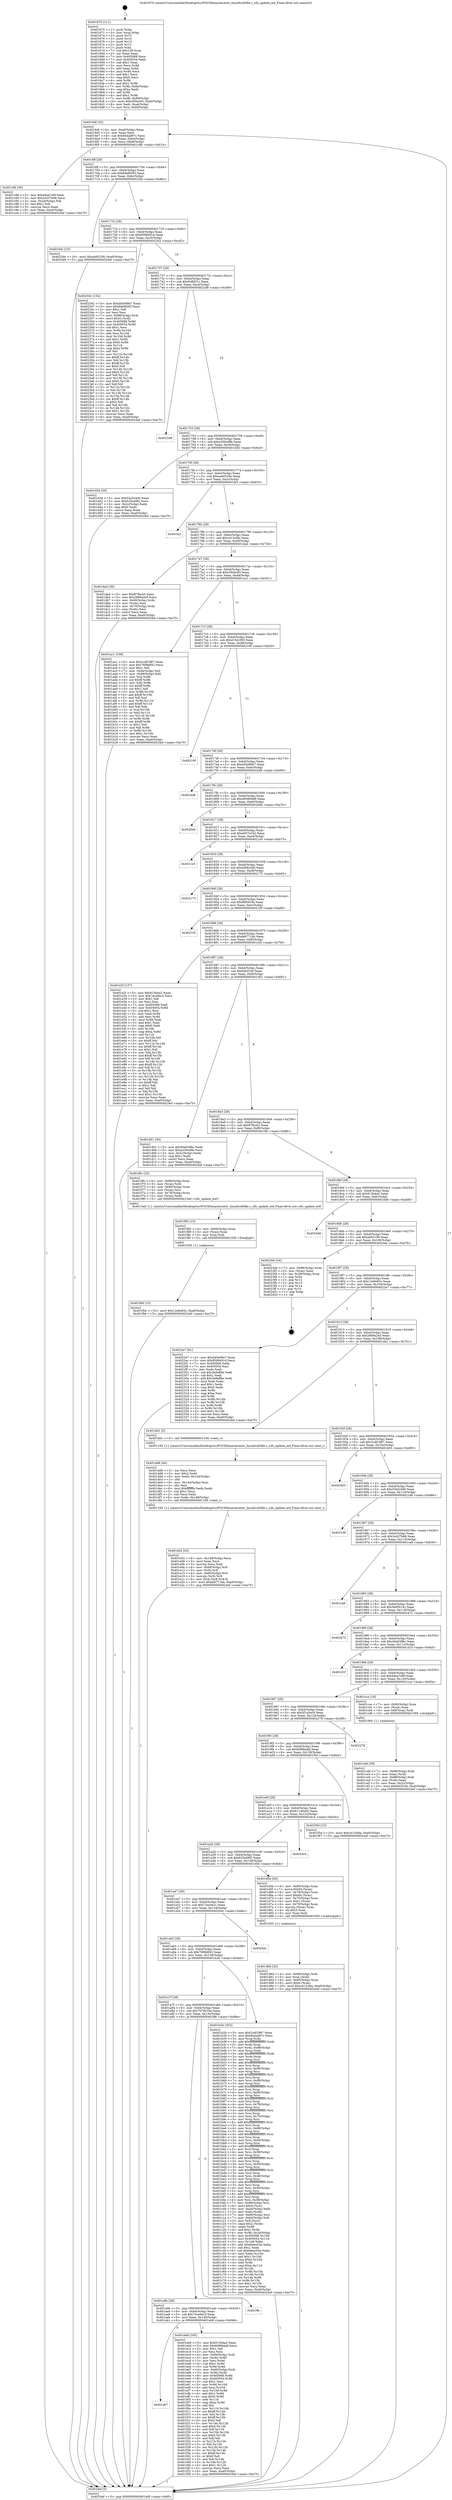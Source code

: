 digraph "0x401670" {
  label = "0x401670 (/mnt/c/Users/mathe/Desktop/tcc/POCII/binaries/extr_linuxfscifsfile.c_cifs_update_eof_Final-ollvm.out::main(0))"
  labelloc = "t"
  node[shape=record]

  Entry [label="",width=0.3,height=0.3,shape=circle,fillcolor=black,style=filled]
  "0x4016df" [label="{
     0x4016df [32]\l
     | [instrs]\l
     &nbsp;&nbsp;0x4016df \<+6\>: mov -0xa0(%rbp),%eax\l
     &nbsp;&nbsp;0x4016e5 \<+2\>: mov %eax,%ecx\l
     &nbsp;&nbsp;0x4016e7 \<+6\>: sub $0x844ad97c,%ecx\l
     &nbsp;&nbsp;0x4016ed \<+6\>: mov %eax,-0xb4(%rbp)\l
     &nbsp;&nbsp;0x4016f3 \<+6\>: mov %ecx,-0xb8(%rbp)\l
     &nbsp;&nbsp;0x4016f9 \<+6\>: je 0000000000401c8b \<main+0x61b\>\l
  }"]
  "0x401c8b" [label="{
     0x401c8b [30]\l
     | [instrs]\l
     &nbsp;&nbsp;0x401c8b \<+5\>: mov $0x44ea7e9f,%eax\l
     &nbsp;&nbsp;0x401c90 \<+5\>: mov $0x3cd37b68,%ecx\l
     &nbsp;&nbsp;0x401c95 \<+3\>: mov -0x2d(%rbp),%dl\l
     &nbsp;&nbsp;0x401c98 \<+3\>: test $0x1,%dl\l
     &nbsp;&nbsp;0x401c9b \<+3\>: cmovne %ecx,%eax\l
     &nbsp;&nbsp;0x401c9e \<+6\>: mov %eax,-0xa0(%rbp)\l
     &nbsp;&nbsp;0x401ca4 \<+5\>: jmp 00000000004024ef \<main+0xe7f\>\l
  }"]
  "0x4016ff" [label="{
     0x4016ff [28]\l
     | [instrs]\l
     &nbsp;&nbsp;0x4016ff \<+5\>: jmp 0000000000401704 \<main+0x94\>\l
     &nbsp;&nbsp;0x401704 \<+6\>: mov -0xb4(%rbp),%eax\l
     &nbsp;&nbsp;0x40170a \<+5\>: sub $0x8da9f283,%eax\l
     &nbsp;&nbsp;0x40170f \<+6\>: mov %eax,-0xbc(%rbp)\l
     &nbsp;&nbsp;0x401715 \<+6\>: je 00000000004023dc \<main+0xd6c\>\l
  }"]
  Exit [label="",width=0.3,height=0.3,shape=circle,fillcolor=black,style=filled,peripheries=2]
  "0x4023dc" [label="{
     0x4023dc [15]\l
     | [instrs]\l
     &nbsp;&nbsp;0x4023dc \<+10\>: movl $0xab65109,-0xa0(%rbp)\l
     &nbsp;&nbsp;0x4023e6 \<+5\>: jmp 00000000004024ef \<main+0xe7f\>\l
  }"]
  "0x40171b" [label="{
     0x40171b [28]\l
     | [instrs]\l
     &nbsp;&nbsp;0x40171b \<+5\>: jmp 0000000000401720 \<main+0xb0\>\l
     &nbsp;&nbsp;0x401720 \<+6\>: mov -0xb4(%rbp),%eax\l
     &nbsp;&nbsp;0x401726 \<+5\>: sub $0x9598491d,%eax\l
     &nbsp;&nbsp;0x40172b \<+6\>: mov %eax,-0xc0(%rbp)\l
     &nbsp;&nbsp;0x401731 \<+6\>: je 0000000000402342 \<main+0xcd2\>\l
  }"]
  "0x401f94" [label="{
     0x401f94 [15]\l
     | [instrs]\l
     &nbsp;&nbsp;0x401f94 \<+10\>: movl $0x12e8e83c,-0xa0(%rbp)\l
     &nbsp;&nbsp;0x401f9e \<+5\>: jmp 00000000004024ef \<main+0xe7f\>\l
  }"]
  "0x402342" [label="{
     0x402342 [154]\l
     | [instrs]\l
     &nbsp;&nbsp;0x402342 \<+5\>: mov $0xd45e99e7,%eax\l
     &nbsp;&nbsp;0x402347 \<+5\>: mov $0x8da9f283,%ecx\l
     &nbsp;&nbsp;0x40234c \<+2\>: mov $0x1,%dl\l
     &nbsp;&nbsp;0x40234e \<+2\>: xor %esi,%esi\l
     &nbsp;&nbsp;0x402350 \<+7\>: mov -0x98(%rbp),%rdi\l
     &nbsp;&nbsp;0x402357 \<+6\>: movl $0x0,(%rdi)\l
     &nbsp;&nbsp;0x40235d \<+8\>: mov 0x405068,%r8d\l
     &nbsp;&nbsp;0x402365 \<+8\>: mov 0x405054,%r9d\l
     &nbsp;&nbsp;0x40236d \<+3\>: sub $0x1,%esi\l
     &nbsp;&nbsp;0x402370 \<+3\>: mov %r8d,%r10d\l
     &nbsp;&nbsp;0x402373 \<+3\>: add %esi,%r10d\l
     &nbsp;&nbsp;0x402376 \<+4\>: imul %r10d,%r8d\l
     &nbsp;&nbsp;0x40237a \<+4\>: and $0x1,%r8d\l
     &nbsp;&nbsp;0x40237e \<+4\>: cmp $0x0,%r8d\l
     &nbsp;&nbsp;0x402382 \<+4\>: sete %r11b\l
     &nbsp;&nbsp;0x402386 \<+4\>: cmp $0xa,%r9d\l
     &nbsp;&nbsp;0x40238a \<+3\>: setl %bl\l
     &nbsp;&nbsp;0x40238d \<+3\>: mov %r11b,%r14b\l
     &nbsp;&nbsp;0x402390 \<+4\>: xor $0xff,%r14b\l
     &nbsp;&nbsp;0x402394 \<+3\>: mov %bl,%r15b\l
     &nbsp;&nbsp;0x402397 \<+4\>: xor $0xff,%r15b\l
     &nbsp;&nbsp;0x40239b \<+3\>: xor $0x0,%dl\l
     &nbsp;&nbsp;0x40239e \<+3\>: mov %r14b,%r12b\l
     &nbsp;&nbsp;0x4023a1 \<+4\>: and $0x0,%r12b\l
     &nbsp;&nbsp;0x4023a5 \<+3\>: and %dl,%r11b\l
     &nbsp;&nbsp;0x4023a8 \<+3\>: mov %r15b,%r13b\l
     &nbsp;&nbsp;0x4023ab \<+4\>: and $0x0,%r13b\l
     &nbsp;&nbsp;0x4023af \<+2\>: and %dl,%bl\l
     &nbsp;&nbsp;0x4023b1 \<+3\>: or %r11b,%r12b\l
     &nbsp;&nbsp;0x4023b4 \<+3\>: or %bl,%r13b\l
     &nbsp;&nbsp;0x4023b7 \<+3\>: xor %r13b,%r12b\l
     &nbsp;&nbsp;0x4023ba \<+3\>: or %r15b,%r14b\l
     &nbsp;&nbsp;0x4023bd \<+4\>: xor $0xff,%r14b\l
     &nbsp;&nbsp;0x4023c1 \<+3\>: or $0x0,%dl\l
     &nbsp;&nbsp;0x4023c4 \<+3\>: and %dl,%r14b\l
     &nbsp;&nbsp;0x4023c7 \<+3\>: or %r14b,%r12b\l
     &nbsp;&nbsp;0x4023ca \<+4\>: test $0x1,%r12b\l
     &nbsp;&nbsp;0x4023ce \<+3\>: cmovne %ecx,%eax\l
     &nbsp;&nbsp;0x4023d1 \<+6\>: mov %eax,-0xa0(%rbp)\l
     &nbsp;&nbsp;0x4023d7 \<+5\>: jmp 00000000004024ef \<main+0xe7f\>\l
  }"]
  "0x401737" [label="{
     0x401737 [28]\l
     | [instrs]\l
     &nbsp;&nbsp;0x401737 \<+5\>: jmp 000000000040173c \<main+0xcc\>\l
     &nbsp;&nbsp;0x40173c \<+6\>: mov -0xb4(%rbp),%eax\l
     &nbsp;&nbsp;0x401742 \<+5\>: sub $0x9cfbf31c,%eax\l
     &nbsp;&nbsp;0x401747 \<+6\>: mov %eax,-0xc4(%rbp)\l
     &nbsp;&nbsp;0x40174d \<+6\>: je 00000000004022d8 \<main+0xc68\>\l
  }"]
  "0x401f85" [label="{
     0x401f85 [15]\l
     | [instrs]\l
     &nbsp;&nbsp;0x401f85 \<+4\>: mov -0x68(%rbp),%rax\l
     &nbsp;&nbsp;0x401f89 \<+3\>: mov (%rax),%rax\l
     &nbsp;&nbsp;0x401f8c \<+3\>: mov %rax,%rdi\l
     &nbsp;&nbsp;0x401f8f \<+5\>: call 0000000000401030 \<free@plt\>\l
     | [calls]\l
     &nbsp;&nbsp;0x401030 \{1\} (unknown)\l
  }"]
  "0x4022d8" [label="{
     0x4022d8\l
  }", style=dashed]
  "0x401753" [label="{
     0x401753 [28]\l
     | [instrs]\l
     &nbsp;&nbsp;0x401753 \<+5\>: jmp 0000000000401758 \<main+0xe8\>\l
     &nbsp;&nbsp;0x401758 \<+6\>: mov -0xb4(%rbp),%eax\l
     &nbsp;&nbsp;0x40175e \<+5\>: sub $0xa339cd9b,%eax\l
     &nbsp;&nbsp;0x401763 \<+6\>: mov %eax,-0xc8(%rbp)\l
     &nbsp;&nbsp;0x401769 \<+6\>: je 0000000000401d3d \<main+0x6cd\>\l
  }"]
  "0x401ab7" [label="{
     0x401ab7\l
  }", style=dashed]
  "0x401d3d" [label="{
     0x401d3d [30]\l
     | [instrs]\l
     &nbsp;&nbsp;0x401d3d \<+5\>: mov $0x33a5c406,%eax\l
     &nbsp;&nbsp;0x401d42 \<+5\>: mov $0x625a49f2,%ecx\l
     &nbsp;&nbsp;0x401d47 \<+3\>: mov -0x2c(%rbp),%edx\l
     &nbsp;&nbsp;0x401d4a \<+3\>: cmp $0x0,%edx\l
     &nbsp;&nbsp;0x401d4d \<+3\>: cmove %ecx,%eax\l
     &nbsp;&nbsp;0x401d50 \<+6\>: mov %eax,-0xa0(%rbp)\l
     &nbsp;&nbsp;0x401d56 \<+5\>: jmp 00000000004024ef \<main+0xe7f\>\l
  }"]
  "0x40176f" [label="{
     0x40176f [28]\l
     | [instrs]\l
     &nbsp;&nbsp;0x40176f \<+5\>: jmp 0000000000401774 \<main+0x104\>\l
     &nbsp;&nbsp;0x401774 \<+6\>: mov -0xb4(%rbp),%eax\l
     &nbsp;&nbsp;0x40177a \<+5\>: sub $0xaae0520e,%eax\l
     &nbsp;&nbsp;0x40177f \<+6\>: mov %eax,-0xcc(%rbp)\l
     &nbsp;&nbsp;0x401785 \<+6\>: je 0000000000401fa3 \<main+0x933\>\l
  }"]
  "0x401eb8" [label="{
     0x401eb8 [165]\l
     | [instrs]\l
     &nbsp;&nbsp;0x401eb8 \<+5\>: mov $0x913b4a2,%eax\l
     &nbsp;&nbsp;0x401ebd \<+5\>: mov $0x60f6badd,%ecx\l
     &nbsp;&nbsp;0x401ec2 \<+2\>: mov $0x1,%dl\l
     &nbsp;&nbsp;0x401ec4 \<+2\>: xor %esi,%esi\l
     &nbsp;&nbsp;0x401ec6 \<+4\>: mov -0x60(%rbp),%rdi\l
     &nbsp;&nbsp;0x401eca \<+3\>: mov (%rdi),%r8d\l
     &nbsp;&nbsp;0x401ecd \<+3\>: mov %esi,%r9d\l
     &nbsp;&nbsp;0x401ed0 \<+4\>: sub $0x1,%r9d\l
     &nbsp;&nbsp;0x401ed4 \<+3\>: sub %r9d,%r8d\l
     &nbsp;&nbsp;0x401ed7 \<+4\>: mov -0x60(%rbp),%rdi\l
     &nbsp;&nbsp;0x401edb \<+3\>: mov %r8d,(%rdi)\l
     &nbsp;&nbsp;0x401ede \<+8\>: mov 0x405068,%r8d\l
     &nbsp;&nbsp;0x401ee6 \<+8\>: mov 0x405054,%r9d\l
     &nbsp;&nbsp;0x401eee \<+3\>: sub $0x1,%esi\l
     &nbsp;&nbsp;0x401ef1 \<+3\>: mov %r8d,%r10d\l
     &nbsp;&nbsp;0x401ef4 \<+3\>: add %esi,%r10d\l
     &nbsp;&nbsp;0x401ef7 \<+4\>: imul %r10d,%r8d\l
     &nbsp;&nbsp;0x401efb \<+4\>: and $0x1,%r8d\l
     &nbsp;&nbsp;0x401eff \<+4\>: cmp $0x0,%r8d\l
     &nbsp;&nbsp;0x401f03 \<+4\>: sete %r11b\l
     &nbsp;&nbsp;0x401f07 \<+4\>: cmp $0xa,%r9d\l
     &nbsp;&nbsp;0x401f0b \<+3\>: setl %bl\l
     &nbsp;&nbsp;0x401f0e \<+3\>: mov %r11b,%r14b\l
     &nbsp;&nbsp;0x401f11 \<+4\>: xor $0xff,%r14b\l
     &nbsp;&nbsp;0x401f15 \<+3\>: mov %bl,%r15b\l
     &nbsp;&nbsp;0x401f18 \<+4\>: xor $0xff,%r15b\l
     &nbsp;&nbsp;0x401f1c \<+3\>: xor $0x0,%dl\l
     &nbsp;&nbsp;0x401f1f \<+3\>: mov %r14b,%r12b\l
     &nbsp;&nbsp;0x401f22 \<+4\>: and $0x0,%r12b\l
     &nbsp;&nbsp;0x401f26 \<+3\>: and %dl,%r11b\l
     &nbsp;&nbsp;0x401f29 \<+3\>: mov %r15b,%r13b\l
     &nbsp;&nbsp;0x401f2c \<+4\>: and $0x0,%r13b\l
     &nbsp;&nbsp;0x401f30 \<+2\>: and %dl,%bl\l
     &nbsp;&nbsp;0x401f32 \<+3\>: or %r11b,%r12b\l
     &nbsp;&nbsp;0x401f35 \<+3\>: or %bl,%r13b\l
     &nbsp;&nbsp;0x401f38 \<+3\>: xor %r13b,%r12b\l
     &nbsp;&nbsp;0x401f3b \<+3\>: or %r15b,%r14b\l
     &nbsp;&nbsp;0x401f3e \<+4\>: xor $0xff,%r14b\l
     &nbsp;&nbsp;0x401f42 \<+3\>: or $0x0,%dl\l
     &nbsp;&nbsp;0x401f45 \<+3\>: and %dl,%r14b\l
     &nbsp;&nbsp;0x401f48 \<+3\>: or %r14b,%r12b\l
     &nbsp;&nbsp;0x401f4b \<+4\>: test $0x1,%r12b\l
     &nbsp;&nbsp;0x401f4f \<+3\>: cmovne %ecx,%eax\l
     &nbsp;&nbsp;0x401f52 \<+6\>: mov %eax,-0xa0(%rbp)\l
     &nbsp;&nbsp;0x401f58 \<+5\>: jmp 00000000004024ef \<main+0xe7f\>\l
  }"]
  "0x401fa3" [label="{
     0x401fa3\l
  }", style=dashed]
  "0x40178b" [label="{
     0x40178b [28]\l
     | [instrs]\l
     &nbsp;&nbsp;0x40178b \<+5\>: jmp 0000000000401790 \<main+0x120\>\l
     &nbsp;&nbsp;0x401790 \<+6\>: mov -0xb4(%rbp),%eax\l
     &nbsp;&nbsp;0x401796 \<+5\>: sub $0xc413cfda,%eax\l
     &nbsp;&nbsp;0x40179b \<+6\>: mov %eax,-0xd0(%rbp)\l
     &nbsp;&nbsp;0x4017a1 \<+6\>: je 0000000000401dad \<main+0x73d\>\l
  }"]
  "0x401a9b" [label="{
     0x401a9b [28]\l
     | [instrs]\l
     &nbsp;&nbsp;0x401a9b \<+5\>: jmp 0000000000401aa0 \<main+0x430\>\l
     &nbsp;&nbsp;0x401aa0 \<+6\>: mov -0xb4(%rbp),%eax\l
     &nbsp;&nbsp;0x401aa6 \<+5\>: sub $0x7eca9ac3,%eax\l
     &nbsp;&nbsp;0x401aab \<+6\>: mov %eax,-0x140(%rbp)\l
     &nbsp;&nbsp;0x401ab1 \<+6\>: je 0000000000401eb8 \<main+0x848\>\l
  }"]
  "0x401dad" [label="{
     0x401dad [36]\l
     | [instrs]\l
     &nbsp;&nbsp;0x401dad \<+5\>: mov $0x87fbcb3,%eax\l
     &nbsp;&nbsp;0x401db2 \<+5\>: mov $0x2889a2e5,%ecx\l
     &nbsp;&nbsp;0x401db7 \<+4\>: mov -0x60(%rbp),%rdx\l
     &nbsp;&nbsp;0x401dbb \<+2\>: mov (%rdx),%esi\l
     &nbsp;&nbsp;0x401dbd \<+4\>: mov -0x70(%rbp),%rdx\l
     &nbsp;&nbsp;0x401dc1 \<+2\>: cmp (%rdx),%esi\l
     &nbsp;&nbsp;0x401dc3 \<+3\>: cmovl %ecx,%eax\l
     &nbsp;&nbsp;0x401dc6 \<+6\>: mov %eax,-0xa0(%rbp)\l
     &nbsp;&nbsp;0x401dcc \<+5\>: jmp 00000000004024ef \<main+0xe7f\>\l
  }"]
  "0x4017a7" [label="{
     0x4017a7 [28]\l
     | [instrs]\l
     &nbsp;&nbsp;0x4017a7 \<+5\>: jmp 00000000004017ac \<main+0x13c\>\l
     &nbsp;&nbsp;0x4017ac \<+6\>: mov -0xb4(%rbp),%eax\l
     &nbsp;&nbsp;0x4017b2 \<+5\>: sub $0xcf30ec93,%eax\l
     &nbsp;&nbsp;0x4017b7 \<+6\>: mov %eax,-0xd4(%rbp)\l
     &nbsp;&nbsp;0x4017bd \<+6\>: je 0000000000401ac1 \<main+0x451\>\l
  }"]
  "0x401ffe" [label="{
     0x401ffe\l
  }", style=dashed]
  "0x401ac1" [label="{
     0x401ac1 [106]\l
     | [instrs]\l
     &nbsp;&nbsp;0x401ac1 \<+5\>: mov $0x2cdf1887,%eax\l
     &nbsp;&nbsp;0x401ac6 \<+5\>: mov $0x7698df43,%ecx\l
     &nbsp;&nbsp;0x401acb \<+2\>: mov $0x1,%dl\l
     &nbsp;&nbsp;0x401acd \<+7\>: mov -0x9a(%rbp),%sil\l
     &nbsp;&nbsp;0x401ad4 \<+7\>: mov -0x99(%rbp),%dil\l
     &nbsp;&nbsp;0x401adb \<+3\>: mov %sil,%r8b\l
     &nbsp;&nbsp;0x401ade \<+4\>: xor $0xff,%r8b\l
     &nbsp;&nbsp;0x401ae2 \<+3\>: mov %dil,%r9b\l
     &nbsp;&nbsp;0x401ae5 \<+4\>: xor $0xff,%r9b\l
     &nbsp;&nbsp;0x401ae9 \<+3\>: xor $0x1,%dl\l
     &nbsp;&nbsp;0x401aec \<+3\>: mov %r8b,%r10b\l
     &nbsp;&nbsp;0x401aef \<+4\>: and $0xff,%r10b\l
     &nbsp;&nbsp;0x401af3 \<+3\>: and %dl,%sil\l
     &nbsp;&nbsp;0x401af6 \<+3\>: mov %r9b,%r11b\l
     &nbsp;&nbsp;0x401af9 \<+4\>: and $0xff,%r11b\l
     &nbsp;&nbsp;0x401afd \<+3\>: and %dl,%dil\l
     &nbsp;&nbsp;0x401b00 \<+3\>: or %sil,%r10b\l
     &nbsp;&nbsp;0x401b03 \<+3\>: or %dil,%r11b\l
     &nbsp;&nbsp;0x401b06 \<+3\>: xor %r11b,%r10b\l
     &nbsp;&nbsp;0x401b09 \<+3\>: or %r9b,%r8b\l
     &nbsp;&nbsp;0x401b0c \<+4\>: xor $0xff,%r8b\l
     &nbsp;&nbsp;0x401b10 \<+3\>: or $0x1,%dl\l
     &nbsp;&nbsp;0x401b13 \<+3\>: and %dl,%r8b\l
     &nbsp;&nbsp;0x401b16 \<+3\>: or %r8b,%r10b\l
     &nbsp;&nbsp;0x401b19 \<+4\>: test $0x1,%r10b\l
     &nbsp;&nbsp;0x401b1d \<+3\>: cmovne %ecx,%eax\l
     &nbsp;&nbsp;0x401b20 \<+6\>: mov %eax,-0xa0(%rbp)\l
     &nbsp;&nbsp;0x401b26 \<+5\>: jmp 00000000004024ef \<main+0xe7f\>\l
  }"]
  "0x4017c3" [label="{
     0x4017c3 [28]\l
     | [instrs]\l
     &nbsp;&nbsp;0x4017c3 \<+5\>: jmp 00000000004017c8 \<main+0x158\>\l
     &nbsp;&nbsp;0x4017c8 \<+6\>: mov -0xb4(%rbp),%eax\l
     &nbsp;&nbsp;0x4017ce \<+5\>: sub $0xd15d1f83,%eax\l
     &nbsp;&nbsp;0x4017d3 \<+6\>: mov %eax,-0xd8(%rbp)\l
     &nbsp;&nbsp;0x4017d9 \<+6\>: je 000000000040219f \<main+0xb2f\>\l
  }"]
  "0x4024ef" [label="{
     0x4024ef [5]\l
     | [instrs]\l
     &nbsp;&nbsp;0x4024ef \<+5\>: jmp 00000000004016df \<main+0x6f\>\l
  }"]
  "0x401670" [label="{
     0x401670 [111]\l
     | [instrs]\l
     &nbsp;&nbsp;0x401670 \<+1\>: push %rbp\l
     &nbsp;&nbsp;0x401671 \<+3\>: mov %rsp,%rbp\l
     &nbsp;&nbsp;0x401674 \<+2\>: push %r15\l
     &nbsp;&nbsp;0x401676 \<+2\>: push %r14\l
     &nbsp;&nbsp;0x401678 \<+2\>: push %r13\l
     &nbsp;&nbsp;0x40167a \<+2\>: push %r12\l
     &nbsp;&nbsp;0x40167c \<+1\>: push %rbx\l
     &nbsp;&nbsp;0x40167d \<+7\>: sub $0x128,%rsp\l
     &nbsp;&nbsp;0x401684 \<+2\>: xor %eax,%eax\l
     &nbsp;&nbsp;0x401686 \<+7\>: mov 0x405068,%ecx\l
     &nbsp;&nbsp;0x40168d \<+7\>: mov 0x405054,%edx\l
     &nbsp;&nbsp;0x401694 \<+3\>: sub $0x1,%eax\l
     &nbsp;&nbsp;0x401697 \<+3\>: mov %ecx,%r8d\l
     &nbsp;&nbsp;0x40169a \<+3\>: add %eax,%r8d\l
     &nbsp;&nbsp;0x40169d \<+4\>: imul %r8d,%ecx\l
     &nbsp;&nbsp;0x4016a1 \<+3\>: and $0x1,%ecx\l
     &nbsp;&nbsp;0x4016a4 \<+3\>: cmp $0x0,%ecx\l
     &nbsp;&nbsp;0x4016a7 \<+4\>: sete %r9b\l
     &nbsp;&nbsp;0x4016ab \<+4\>: and $0x1,%r9b\l
     &nbsp;&nbsp;0x4016af \<+7\>: mov %r9b,-0x9a(%rbp)\l
     &nbsp;&nbsp;0x4016b6 \<+3\>: cmp $0xa,%edx\l
     &nbsp;&nbsp;0x4016b9 \<+4\>: setl %r9b\l
     &nbsp;&nbsp;0x4016bd \<+4\>: and $0x1,%r9b\l
     &nbsp;&nbsp;0x4016c1 \<+7\>: mov %r9b,-0x99(%rbp)\l
     &nbsp;&nbsp;0x4016c8 \<+10\>: movl $0xcf30ec93,-0xa0(%rbp)\l
     &nbsp;&nbsp;0x4016d2 \<+6\>: mov %edi,-0xa4(%rbp)\l
     &nbsp;&nbsp;0x4016d8 \<+7\>: mov %rsi,-0xb0(%rbp)\l
  }"]
  "0x401e02" [label="{
     0x401e02 [45]\l
     | [instrs]\l
     &nbsp;&nbsp;0x401e02 \<+6\>: mov -0x148(%rbp),%ecx\l
     &nbsp;&nbsp;0x401e08 \<+3\>: imul %eax,%ecx\l
     &nbsp;&nbsp;0x401e0b \<+3\>: movslq %ecx,%rdi\l
     &nbsp;&nbsp;0x401e0e \<+4\>: mov -0x68(%rbp),%r8\l
     &nbsp;&nbsp;0x401e12 \<+3\>: mov (%r8),%r8\l
     &nbsp;&nbsp;0x401e15 \<+4\>: mov -0x60(%rbp),%r9\l
     &nbsp;&nbsp;0x401e19 \<+3\>: movslq (%r9),%r9\l
     &nbsp;&nbsp;0x401e1c \<+4\>: mov %rdi,(%r8,%r9,8)\l
     &nbsp;&nbsp;0x401e20 \<+10\>: movl $0xfe9771bb,-0xa0(%rbp)\l
     &nbsp;&nbsp;0x401e2a \<+5\>: jmp 00000000004024ef \<main+0xe7f\>\l
  }"]
  "0x40219f" [label="{
     0x40219f\l
  }", style=dashed]
  "0x4017df" [label="{
     0x4017df [28]\l
     | [instrs]\l
     &nbsp;&nbsp;0x4017df \<+5\>: jmp 00000000004017e4 \<main+0x174\>\l
     &nbsp;&nbsp;0x4017e4 \<+6\>: mov -0xb4(%rbp),%eax\l
     &nbsp;&nbsp;0x4017ea \<+5\>: sub $0xd45e99e7,%eax\l
     &nbsp;&nbsp;0x4017ef \<+6\>: mov %eax,-0xdc(%rbp)\l
     &nbsp;&nbsp;0x4017f5 \<+6\>: je 00000000004024d8 \<main+0xe68\>\l
  }"]
  "0x401dd6" [label="{
     0x401dd6 [44]\l
     | [instrs]\l
     &nbsp;&nbsp;0x401dd6 \<+2\>: xor %ecx,%ecx\l
     &nbsp;&nbsp;0x401dd8 \<+5\>: mov $0x2,%edx\l
     &nbsp;&nbsp;0x401ddd \<+6\>: mov %edx,-0x144(%rbp)\l
     &nbsp;&nbsp;0x401de3 \<+1\>: cltd\l
     &nbsp;&nbsp;0x401de4 \<+6\>: mov -0x144(%rbp),%esi\l
     &nbsp;&nbsp;0x401dea \<+2\>: idiv %esi\l
     &nbsp;&nbsp;0x401dec \<+6\>: imul $0xfffffffe,%edx,%edx\l
     &nbsp;&nbsp;0x401df2 \<+3\>: sub $0x1,%ecx\l
     &nbsp;&nbsp;0x401df5 \<+2\>: sub %ecx,%edx\l
     &nbsp;&nbsp;0x401df7 \<+6\>: mov %edx,-0x148(%rbp)\l
     &nbsp;&nbsp;0x401dfd \<+5\>: call 0000000000401160 \<next_i\>\l
     | [calls]\l
     &nbsp;&nbsp;0x401160 \{1\} (/mnt/c/Users/mathe/Desktop/tcc/POCII/binaries/extr_linuxfscifsfile.c_cifs_update_eof_Final-ollvm.out::next_i)\l
  }"]
  "0x4024d8" [label="{
     0x4024d8\l
  }", style=dashed]
  "0x4017fb" [label="{
     0x4017fb [28]\l
     | [instrs]\l
     &nbsp;&nbsp;0x4017fb \<+5\>: jmp 0000000000401800 \<main+0x190\>\l
     &nbsp;&nbsp;0x401800 \<+6\>: mov -0xb4(%rbp),%eax\l
     &nbsp;&nbsp;0x401806 \<+5\>: sub $0xd93664d6,%eax\l
     &nbsp;&nbsp;0x40180b \<+6\>: mov %eax,-0xe0(%rbp)\l
     &nbsp;&nbsp;0x401811 \<+6\>: je 00000000004020eb \<main+0xa7b\>\l
  }"]
  "0x401d8d" [label="{
     0x401d8d [32]\l
     | [instrs]\l
     &nbsp;&nbsp;0x401d8d \<+4\>: mov -0x68(%rbp),%rdi\l
     &nbsp;&nbsp;0x401d91 \<+3\>: mov %rax,(%rdi)\l
     &nbsp;&nbsp;0x401d94 \<+4\>: mov -0x60(%rbp),%rax\l
     &nbsp;&nbsp;0x401d98 \<+6\>: movl $0x0,(%rax)\l
     &nbsp;&nbsp;0x401d9e \<+10\>: movl $0xc413cfda,-0xa0(%rbp)\l
     &nbsp;&nbsp;0x401da8 \<+5\>: jmp 00000000004024ef \<main+0xe7f\>\l
  }"]
  "0x4020eb" [label="{
     0x4020eb\l
  }", style=dashed]
  "0x401817" [label="{
     0x401817 [28]\l
     | [instrs]\l
     &nbsp;&nbsp;0x401817 \<+5\>: jmp 000000000040181c \<main+0x1ac\>\l
     &nbsp;&nbsp;0x40181c \<+6\>: mov -0xb4(%rbp),%eax\l
     &nbsp;&nbsp;0x401822 \<+5\>: sub $0xe657e342,%eax\l
     &nbsp;&nbsp;0x401827 \<+6\>: mov %eax,-0xe4(%rbp)\l
     &nbsp;&nbsp;0x40182d \<+6\>: je 00000000004021e5 \<main+0xb75\>\l
  }"]
  "0x401cdd" [label="{
     0x401cdd [36]\l
     | [instrs]\l
     &nbsp;&nbsp;0x401cdd \<+7\>: mov -0x88(%rbp),%rdi\l
     &nbsp;&nbsp;0x401ce4 \<+2\>: mov %eax,(%rdi)\l
     &nbsp;&nbsp;0x401ce6 \<+7\>: mov -0x88(%rbp),%rdi\l
     &nbsp;&nbsp;0x401ced \<+2\>: mov (%rdi),%eax\l
     &nbsp;&nbsp;0x401cef \<+3\>: mov %eax,-0x2c(%rbp)\l
     &nbsp;&nbsp;0x401cf2 \<+10\>: movl $0x64cf10d,-0xa0(%rbp)\l
     &nbsp;&nbsp;0x401cfc \<+5\>: jmp 00000000004024ef \<main+0xe7f\>\l
  }"]
  "0x4021e5" [label="{
     0x4021e5\l
  }", style=dashed]
  "0x401833" [label="{
     0x401833 [28]\l
     | [instrs]\l
     &nbsp;&nbsp;0x401833 \<+5\>: jmp 0000000000401838 \<main+0x1c8\>\l
     &nbsp;&nbsp;0x401838 \<+6\>: mov -0xb4(%rbp),%eax\l
     &nbsp;&nbsp;0x40183e \<+5\>: sub $0xf26843d0,%eax\l
     &nbsp;&nbsp;0x401843 \<+6\>: mov %eax,-0xe8(%rbp)\l
     &nbsp;&nbsp;0x401849 \<+6\>: je 0000000000402175 \<main+0xb05\>\l
  }"]
  "0x401a7f" [label="{
     0x401a7f [28]\l
     | [instrs]\l
     &nbsp;&nbsp;0x401a7f \<+5\>: jmp 0000000000401a84 \<main+0x414\>\l
     &nbsp;&nbsp;0x401a84 \<+6\>: mov -0xb4(%rbp),%eax\l
     &nbsp;&nbsp;0x401a8a \<+5\>: sub $0x7b78019a,%eax\l
     &nbsp;&nbsp;0x401a8f \<+6\>: mov %eax,-0x13c(%rbp)\l
     &nbsp;&nbsp;0x401a95 \<+6\>: je 0000000000401ffe \<main+0x98e\>\l
  }"]
  "0x402175" [label="{
     0x402175\l
  }", style=dashed]
  "0x40184f" [label="{
     0x40184f [28]\l
     | [instrs]\l
     &nbsp;&nbsp;0x40184f \<+5\>: jmp 0000000000401854 \<main+0x1e4\>\l
     &nbsp;&nbsp;0x401854 \<+6\>: mov -0xb4(%rbp),%eax\l
     &nbsp;&nbsp;0x40185a \<+5\>: sub $0xf6f5819a,%eax\l
     &nbsp;&nbsp;0x40185f \<+6\>: mov %eax,-0xec(%rbp)\l
     &nbsp;&nbsp;0x401865 \<+6\>: je 000000000040210f \<main+0xa9f\>\l
  }"]
  "0x401b2b" [label="{
     0x401b2b [352]\l
     | [instrs]\l
     &nbsp;&nbsp;0x401b2b \<+5\>: mov $0x2cdf1887,%eax\l
     &nbsp;&nbsp;0x401b30 \<+5\>: mov $0x844ad97c,%ecx\l
     &nbsp;&nbsp;0x401b35 \<+3\>: mov %rsp,%rdx\l
     &nbsp;&nbsp;0x401b38 \<+4\>: add $0xfffffffffffffff0,%rdx\l
     &nbsp;&nbsp;0x401b3c \<+3\>: mov %rdx,%rsp\l
     &nbsp;&nbsp;0x401b3f \<+7\>: mov %rdx,-0x98(%rbp)\l
     &nbsp;&nbsp;0x401b46 \<+3\>: mov %rsp,%rdx\l
     &nbsp;&nbsp;0x401b49 \<+4\>: add $0xfffffffffffffff0,%rdx\l
     &nbsp;&nbsp;0x401b4d \<+3\>: mov %rdx,%rsp\l
     &nbsp;&nbsp;0x401b50 \<+3\>: mov %rsp,%rsi\l
     &nbsp;&nbsp;0x401b53 \<+4\>: add $0xfffffffffffffff0,%rsi\l
     &nbsp;&nbsp;0x401b57 \<+3\>: mov %rsi,%rsp\l
     &nbsp;&nbsp;0x401b5a \<+7\>: mov %rsi,-0x90(%rbp)\l
     &nbsp;&nbsp;0x401b61 \<+3\>: mov %rsp,%rsi\l
     &nbsp;&nbsp;0x401b64 \<+4\>: add $0xfffffffffffffff0,%rsi\l
     &nbsp;&nbsp;0x401b68 \<+3\>: mov %rsi,%rsp\l
     &nbsp;&nbsp;0x401b6b \<+7\>: mov %rsi,-0x88(%rbp)\l
     &nbsp;&nbsp;0x401b72 \<+3\>: mov %rsp,%rsi\l
     &nbsp;&nbsp;0x401b75 \<+4\>: add $0xfffffffffffffff0,%rsi\l
     &nbsp;&nbsp;0x401b79 \<+3\>: mov %rsi,%rsp\l
     &nbsp;&nbsp;0x401b7c \<+4\>: mov %rsi,-0x80(%rbp)\l
     &nbsp;&nbsp;0x401b80 \<+3\>: mov %rsp,%rsi\l
     &nbsp;&nbsp;0x401b83 \<+4\>: add $0xfffffffffffffff0,%rsi\l
     &nbsp;&nbsp;0x401b87 \<+3\>: mov %rsi,%rsp\l
     &nbsp;&nbsp;0x401b8a \<+4\>: mov %rsi,-0x78(%rbp)\l
     &nbsp;&nbsp;0x401b8e \<+3\>: mov %rsp,%rsi\l
     &nbsp;&nbsp;0x401b91 \<+4\>: add $0xfffffffffffffff0,%rsi\l
     &nbsp;&nbsp;0x401b95 \<+3\>: mov %rsi,%rsp\l
     &nbsp;&nbsp;0x401b98 \<+4\>: mov %rsi,-0x70(%rbp)\l
     &nbsp;&nbsp;0x401b9c \<+3\>: mov %rsp,%rsi\l
     &nbsp;&nbsp;0x401b9f \<+4\>: add $0xfffffffffffffff0,%rsi\l
     &nbsp;&nbsp;0x401ba3 \<+3\>: mov %rsi,%rsp\l
     &nbsp;&nbsp;0x401ba6 \<+4\>: mov %rsi,-0x68(%rbp)\l
     &nbsp;&nbsp;0x401baa \<+3\>: mov %rsp,%rsi\l
     &nbsp;&nbsp;0x401bad \<+4\>: add $0xfffffffffffffff0,%rsi\l
     &nbsp;&nbsp;0x401bb1 \<+3\>: mov %rsi,%rsp\l
     &nbsp;&nbsp;0x401bb4 \<+4\>: mov %rsi,-0x60(%rbp)\l
     &nbsp;&nbsp;0x401bb8 \<+3\>: mov %rsp,%rsi\l
     &nbsp;&nbsp;0x401bbb \<+4\>: add $0xfffffffffffffff0,%rsi\l
     &nbsp;&nbsp;0x401bbf \<+3\>: mov %rsi,%rsp\l
     &nbsp;&nbsp;0x401bc2 \<+4\>: mov %rsi,-0x58(%rbp)\l
     &nbsp;&nbsp;0x401bc6 \<+3\>: mov %rsp,%rsi\l
     &nbsp;&nbsp;0x401bc9 \<+4\>: add $0xfffffffffffffff0,%rsi\l
     &nbsp;&nbsp;0x401bcd \<+3\>: mov %rsi,%rsp\l
     &nbsp;&nbsp;0x401bd0 \<+4\>: mov %rsi,-0x50(%rbp)\l
     &nbsp;&nbsp;0x401bd4 \<+3\>: mov %rsp,%rsi\l
     &nbsp;&nbsp;0x401bd7 \<+4\>: add $0xfffffffffffffff0,%rsi\l
     &nbsp;&nbsp;0x401bdb \<+3\>: mov %rsi,%rsp\l
     &nbsp;&nbsp;0x401bde \<+4\>: mov %rsi,-0x48(%rbp)\l
     &nbsp;&nbsp;0x401be2 \<+3\>: mov %rsp,%rsi\l
     &nbsp;&nbsp;0x401be5 \<+4\>: add $0xfffffffffffffff0,%rsi\l
     &nbsp;&nbsp;0x401be9 \<+3\>: mov %rsi,%rsp\l
     &nbsp;&nbsp;0x401bec \<+4\>: mov %rsi,-0x40(%rbp)\l
     &nbsp;&nbsp;0x401bf0 \<+3\>: mov %rsp,%rsi\l
     &nbsp;&nbsp;0x401bf3 \<+4\>: add $0xfffffffffffffff0,%rsi\l
     &nbsp;&nbsp;0x401bf7 \<+3\>: mov %rsi,%rsp\l
     &nbsp;&nbsp;0x401bfa \<+4\>: mov %rsi,-0x38(%rbp)\l
     &nbsp;&nbsp;0x401bfe \<+7\>: mov -0x98(%rbp),%rsi\l
     &nbsp;&nbsp;0x401c05 \<+6\>: movl $0x0,(%rsi)\l
     &nbsp;&nbsp;0x401c0b \<+6\>: mov -0xa4(%rbp),%edi\l
     &nbsp;&nbsp;0x401c11 \<+2\>: mov %edi,(%rdx)\l
     &nbsp;&nbsp;0x401c13 \<+7\>: mov -0x90(%rbp),%rsi\l
     &nbsp;&nbsp;0x401c1a \<+7\>: mov -0xb0(%rbp),%r8\l
     &nbsp;&nbsp;0x401c21 \<+3\>: mov %r8,(%rsi)\l
     &nbsp;&nbsp;0x401c24 \<+3\>: cmpl $0x2,(%rdx)\l
     &nbsp;&nbsp;0x401c27 \<+4\>: setne %r9b\l
     &nbsp;&nbsp;0x401c2b \<+4\>: and $0x1,%r9b\l
     &nbsp;&nbsp;0x401c2f \<+4\>: mov %r9b,-0x2d(%rbp)\l
     &nbsp;&nbsp;0x401c33 \<+8\>: mov 0x405068,%r10d\l
     &nbsp;&nbsp;0x401c3b \<+8\>: mov 0x405054,%r11d\l
     &nbsp;&nbsp;0x401c43 \<+3\>: mov %r10d,%ebx\l
     &nbsp;&nbsp;0x401c46 \<+6\>: add $0xfdeec03e,%ebx\l
     &nbsp;&nbsp;0x401c4c \<+3\>: sub $0x1,%ebx\l
     &nbsp;&nbsp;0x401c4f \<+6\>: sub $0xfdeec03e,%ebx\l
     &nbsp;&nbsp;0x401c55 \<+4\>: imul %ebx,%r10d\l
     &nbsp;&nbsp;0x401c59 \<+4\>: and $0x1,%r10d\l
     &nbsp;&nbsp;0x401c5d \<+4\>: cmp $0x0,%r10d\l
     &nbsp;&nbsp;0x401c61 \<+4\>: sete %r9b\l
     &nbsp;&nbsp;0x401c65 \<+4\>: cmp $0xa,%r11d\l
     &nbsp;&nbsp;0x401c69 \<+4\>: setl %r14b\l
     &nbsp;&nbsp;0x401c6d \<+3\>: mov %r9b,%r15b\l
     &nbsp;&nbsp;0x401c70 \<+3\>: and %r14b,%r15b\l
     &nbsp;&nbsp;0x401c73 \<+3\>: xor %r14b,%r9b\l
     &nbsp;&nbsp;0x401c76 \<+3\>: or %r9b,%r15b\l
     &nbsp;&nbsp;0x401c79 \<+4\>: test $0x1,%r15b\l
     &nbsp;&nbsp;0x401c7d \<+3\>: cmovne %ecx,%eax\l
     &nbsp;&nbsp;0x401c80 \<+6\>: mov %eax,-0xa0(%rbp)\l
     &nbsp;&nbsp;0x401c86 \<+5\>: jmp 00000000004024ef \<main+0xe7f\>\l
  }"]
  "0x40210f" [label="{
     0x40210f\l
  }", style=dashed]
  "0x40186b" [label="{
     0x40186b [28]\l
     | [instrs]\l
     &nbsp;&nbsp;0x40186b \<+5\>: jmp 0000000000401870 \<main+0x200\>\l
     &nbsp;&nbsp;0x401870 \<+6\>: mov -0xb4(%rbp),%eax\l
     &nbsp;&nbsp;0x401876 \<+5\>: sub $0xfe9771bb,%eax\l
     &nbsp;&nbsp;0x40187b \<+6\>: mov %eax,-0xf0(%rbp)\l
     &nbsp;&nbsp;0x401881 \<+6\>: je 0000000000401e2f \<main+0x7bf\>\l
  }"]
  "0x401a63" [label="{
     0x401a63 [28]\l
     | [instrs]\l
     &nbsp;&nbsp;0x401a63 \<+5\>: jmp 0000000000401a68 \<main+0x3f8\>\l
     &nbsp;&nbsp;0x401a68 \<+6\>: mov -0xb4(%rbp),%eax\l
     &nbsp;&nbsp;0x401a6e \<+5\>: sub $0x7698df43,%eax\l
     &nbsp;&nbsp;0x401a73 \<+6\>: mov %eax,-0x138(%rbp)\l
     &nbsp;&nbsp;0x401a79 \<+6\>: je 0000000000401b2b \<main+0x4bb\>\l
  }"]
  "0x401e2f" [label="{
     0x401e2f [137]\l
     | [instrs]\l
     &nbsp;&nbsp;0x401e2f \<+5\>: mov $0x913b4a2,%eax\l
     &nbsp;&nbsp;0x401e34 \<+5\>: mov $0x7eca9ac3,%ecx\l
     &nbsp;&nbsp;0x401e39 \<+2\>: mov $0x1,%dl\l
     &nbsp;&nbsp;0x401e3b \<+2\>: xor %esi,%esi\l
     &nbsp;&nbsp;0x401e3d \<+7\>: mov 0x405068,%edi\l
     &nbsp;&nbsp;0x401e44 \<+8\>: mov 0x405054,%r8d\l
     &nbsp;&nbsp;0x401e4c \<+3\>: sub $0x1,%esi\l
     &nbsp;&nbsp;0x401e4f \<+3\>: mov %edi,%r9d\l
     &nbsp;&nbsp;0x401e52 \<+3\>: add %esi,%r9d\l
     &nbsp;&nbsp;0x401e55 \<+4\>: imul %r9d,%edi\l
     &nbsp;&nbsp;0x401e59 \<+3\>: and $0x1,%edi\l
     &nbsp;&nbsp;0x401e5c \<+3\>: cmp $0x0,%edi\l
     &nbsp;&nbsp;0x401e5f \<+4\>: sete %r10b\l
     &nbsp;&nbsp;0x401e63 \<+4\>: cmp $0xa,%r8d\l
     &nbsp;&nbsp;0x401e67 \<+4\>: setl %r11b\l
     &nbsp;&nbsp;0x401e6b \<+3\>: mov %r10b,%bl\l
     &nbsp;&nbsp;0x401e6e \<+3\>: xor $0xff,%bl\l
     &nbsp;&nbsp;0x401e71 \<+3\>: mov %r11b,%r14b\l
     &nbsp;&nbsp;0x401e74 \<+4\>: xor $0xff,%r14b\l
     &nbsp;&nbsp;0x401e78 \<+3\>: xor $0x1,%dl\l
     &nbsp;&nbsp;0x401e7b \<+3\>: mov %bl,%r15b\l
     &nbsp;&nbsp;0x401e7e \<+4\>: and $0xff,%r15b\l
     &nbsp;&nbsp;0x401e82 \<+3\>: and %dl,%r10b\l
     &nbsp;&nbsp;0x401e85 \<+3\>: mov %r14b,%r12b\l
     &nbsp;&nbsp;0x401e88 \<+4\>: and $0xff,%r12b\l
     &nbsp;&nbsp;0x401e8c \<+3\>: and %dl,%r11b\l
     &nbsp;&nbsp;0x401e8f \<+3\>: or %r10b,%r15b\l
     &nbsp;&nbsp;0x401e92 \<+3\>: or %r11b,%r12b\l
     &nbsp;&nbsp;0x401e95 \<+3\>: xor %r12b,%r15b\l
     &nbsp;&nbsp;0x401e98 \<+3\>: or %r14b,%bl\l
     &nbsp;&nbsp;0x401e9b \<+3\>: xor $0xff,%bl\l
     &nbsp;&nbsp;0x401e9e \<+3\>: or $0x1,%dl\l
     &nbsp;&nbsp;0x401ea1 \<+2\>: and %dl,%bl\l
     &nbsp;&nbsp;0x401ea3 \<+3\>: or %bl,%r15b\l
     &nbsp;&nbsp;0x401ea6 \<+4\>: test $0x1,%r15b\l
     &nbsp;&nbsp;0x401eaa \<+3\>: cmovne %ecx,%eax\l
     &nbsp;&nbsp;0x401ead \<+6\>: mov %eax,-0xa0(%rbp)\l
     &nbsp;&nbsp;0x401eb3 \<+5\>: jmp 00000000004024ef \<main+0xe7f\>\l
  }"]
  "0x401887" [label="{
     0x401887 [28]\l
     | [instrs]\l
     &nbsp;&nbsp;0x401887 \<+5\>: jmp 000000000040188c \<main+0x21c\>\l
     &nbsp;&nbsp;0x40188c \<+6\>: mov -0xb4(%rbp),%eax\l
     &nbsp;&nbsp;0x401892 \<+5\>: sub $0x64cf10d,%eax\l
     &nbsp;&nbsp;0x401897 \<+6\>: mov %eax,-0xf4(%rbp)\l
     &nbsp;&nbsp;0x40189d \<+6\>: je 0000000000401d01 \<main+0x691\>\l
  }"]
  "0x4020dc" [label="{
     0x4020dc\l
  }", style=dashed]
  "0x401d01" [label="{
     0x401d01 [30]\l
     | [instrs]\l
     &nbsp;&nbsp;0x401d01 \<+5\>: mov $0x40a039bc,%eax\l
     &nbsp;&nbsp;0x401d06 \<+5\>: mov $0xa339cd9b,%ecx\l
     &nbsp;&nbsp;0x401d0b \<+3\>: mov -0x2c(%rbp),%edx\l
     &nbsp;&nbsp;0x401d0e \<+3\>: cmp $0x1,%edx\l
     &nbsp;&nbsp;0x401d11 \<+3\>: cmovl %ecx,%eax\l
     &nbsp;&nbsp;0x401d14 \<+6\>: mov %eax,-0xa0(%rbp)\l
     &nbsp;&nbsp;0x401d1a \<+5\>: jmp 00000000004024ef \<main+0xe7f\>\l
  }"]
  "0x4018a3" [label="{
     0x4018a3 [28]\l
     | [instrs]\l
     &nbsp;&nbsp;0x4018a3 \<+5\>: jmp 00000000004018a8 \<main+0x238\>\l
     &nbsp;&nbsp;0x4018a8 \<+6\>: mov -0xb4(%rbp),%eax\l
     &nbsp;&nbsp;0x4018ae \<+5\>: sub $0x87fbcb3,%eax\l
     &nbsp;&nbsp;0x4018b3 \<+6\>: mov %eax,-0xf8(%rbp)\l
     &nbsp;&nbsp;0x4018b9 \<+6\>: je 0000000000401f6c \<main+0x8fc\>\l
  }"]
  "0x401a47" [label="{
     0x401a47 [28]\l
     | [instrs]\l
     &nbsp;&nbsp;0x401a47 \<+5\>: jmp 0000000000401a4c \<main+0x3dc\>\l
     &nbsp;&nbsp;0x401a4c \<+6\>: mov -0xb4(%rbp),%eax\l
     &nbsp;&nbsp;0x401a52 \<+5\>: sub $0x72ec0ec1,%eax\l
     &nbsp;&nbsp;0x401a57 \<+6\>: mov %eax,-0x134(%rbp)\l
     &nbsp;&nbsp;0x401a5d \<+6\>: je 00000000004020dc \<main+0xa6c\>\l
  }"]
  "0x401f6c" [label="{
     0x401f6c [25]\l
     | [instrs]\l
     &nbsp;&nbsp;0x401f6c \<+4\>: mov -0x68(%rbp),%rax\l
     &nbsp;&nbsp;0x401f70 \<+3\>: mov (%rax),%rdi\l
     &nbsp;&nbsp;0x401f73 \<+4\>: mov -0x80(%rbp),%rax\l
     &nbsp;&nbsp;0x401f77 \<+3\>: mov (%rax),%rsi\l
     &nbsp;&nbsp;0x401f7a \<+4\>: mov -0x78(%rbp),%rax\l
     &nbsp;&nbsp;0x401f7e \<+2\>: mov (%rax),%edx\l
     &nbsp;&nbsp;0x401f80 \<+5\>: call 00000000004015a0 \<cifs_update_eof\>\l
     | [calls]\l
     &nbsp;&nbsp;0x4015a0 \{1\} (/mnt/c/Users/mathe/Desktop/tcc/POCII/binaries/extr_linuxfscifsfile.c_cifs_update_eof_Final-ollvm.out::cifs_update_eof)\l
  }"]
  "0x4018bf" [label="{
     0x4018bf [28]\l
     | [instrs]\l
     &nbsp;&nbsp;0x4018bf \<+5\>: jmp 00000000004018c4 \<main+0x254\>\l
     &nbsp;&nbsp;0x4018c4 \<+6\>: mov -0xb4(%rbp),%eax\l
     &nbsp;&nbsp;0x4018ca \<+5\>: sub $0x913b4a2,%eax\l
     &nbsp;&nbsp;0x4018cf \<+6\>: mov %eax,-0xfc(%rbp)\l
     &nbsp;&nbsp;0x4018d5 \<+6\>: je 0000000000402448 \<main+0xdd8\>\l
  }"]
  "0x401d5b" [label="{
     0x401d5b [50]\l
     | [instrs]\l
     &nbsp;&nbsp;0x401d5b \<+4\>: mov -0x80(%rbp),%rax\l
     &nbsp;&nbsp;0x401d5f \<+7\>: movq $0x64,(%rax)\l
     &nbsp;&nbsp;0x401d66 \<+4\>: mov -0x78(%rbp),%rax\l
     &nbsp;&nbsp;0x401d6a \<+6\>: movl $0x64,(%rax)\l
     &nbsp;&nbsp;0x401d70 \<+4\>: mov -0x70(%rbp),%rax\l
     &nbsp;&nbsp;0x401d74 \<+6\>: movl $0x1,(%rax)\l
     &nbsp;&nbsp;0x401d7a \<+4\>: mov -0x70(%rbp),%rax\l
     &nbsp;&nbsp;0x401d7e \<+3\>: movslq (%rax),%rax\l
     &nbsp;&nbsp;0x401d81 \<+4\>: shl $0x3,%rax\l
     &nbsp;&nbsp;0x401d85 \<+3\>: mov %rax,%rdi\l
     &nbsp;&nbsp;0x401d88 \<+5\>: call 0000000000401050 \<malloc@plt\>\l
     | [calls]\l
     &nbsp;&nbsp;0x401050 \{1\} (unknown)\l
  }"]
  "0x402448" [label="{
     0x402448\l
  }", style=dashed]
  "0x4018db" [label="{
     0x4018db [28]\l
     | [instrs]\l
     &nbsp;&nbsp;0x4018db \<+5\>: jmp 00000000004018e0 \<main+0x270\>\l
     &nbsp;&nbsp;0x4018e0 \<+6\>: mov -0xb4(%rbp),%eax\l
     &nbsp;&nbsp;0x4018e6 \<+5\>: sub $0xab65109,%eax\l
     &nbsp;&nbsp;0x4018eb \<+6\>: mov %eax,-0x100(%rbp)\l
     &nbsp;&nbsp;0x4018f1 \<+6\>: je 00000000004023eb \<main+0xd7b\>\l
  }"]
  "0x401a2b" [label="{
     0x401a2b [28]\l
     | [instrs]\l
     &nbsp;&nbsp;0x401a2b \<+5\>: jmp 0000000000401a30 \<main+0x3c0\>\l
     &nbsp;&nbsp;0x401a30 \<+6\>: mov -0xb4(%rbp),%eax\l
     &nbsp;&nbsp;0x401a36 \<+5\>: sub $0x625a49f2,%eax\l
     &nbsp;&nbsp;0x401a3b \<+6\>: mov %eax,-0x130(%rbp)\l
     &nbsp;&nbsp;0x401a41 \<+6\>: je 0000000000401d5b \<main+0x6eb\>\l
  }"]
  "0x4023eb" [label="{
     0x4023eb [24]\l
     | [instrs]\l
     &nbsp;&nbsp;0x4023eb \<+7\>: mov -0x98(%rbp),%rax\l
     &nbsp;&nbsp;0x4023f2 \<+2\>: mov (%rax),%eax\l
     &nbsp;&nbsp;0x4023f4 \<+4\>: lea -0x28(%rbp),%rsp\l
     &nbsp;&nbsp;0x4023f8 \<+1\>: pop %rbx\l
     &nbsp;&nbsp;0x4023f9 \<+2\>: pop %r12\l
     &nbsp;&nbsp;0x4023fb \<+2\>: pop %r13\l
     &nbsp;&nbsp;0x4023fd \<+2\>: pop %r14\l
     &nbsp;&nbsp;0x4023ff \<+2\>: pop %r15\l
     &nbsp;&nbsp;0x402401 \<+1\>: pop %rbp\l
     &nbsp;&nbsp;0x402402 \<+1\>: ret\l
  }"]
  "0x4018f7" [label="{
     0x4018f7 [28]\l
     | [instrs]\l
     &nbsp;&nbsp;0x4018f7 \<+5\>: jmp 00000000004018fc \<main+0x28c\>\l
     &nbsp;&nbsp;0x4018fc \<+6\>: mov -0xb4(%rbp),%eax\l
     &nbsp;&nbsp;0x401902 \<+5\>: sub $0x12e8e83c,%eax\l
     &nbsp;&nbsp;0x401907 \<+6\>: mov %eax,-0x104(%rbp)\l
     &nbsp;&nbsp;0x40190d \<+6\>: je 00000000004022e7 \<main+0xc77\>\l
  }"]
  "0x4024c4" [label="{
     0x4024c4\l
  }", style=dashed]
  "0x4022e7" [label="{
     0x4022e7 [91]\l
     | [instrs]\l
     &nbsp;&nbsp;0x4022e7 \<+5\>: mov $0xd45e99e7,%eax\l
     &nbsp;&nbsp;0x4022ec \<+5\>: mov $0x9598491d,%ecx\l
     &nbsp;&nbsp;0x4022f1 \<+7\>: mov 0x405068,%edx\l
     &nbsp;&nbsp;0x4022f8 \<+7\>: mov 0x405054,%esi\l
     &nbsp;&nbsp;0x4022ff \<+2\>: mov %edx,%edi\l
     &nbsp;&nbsp;0x402301 \<+6\>: sub $0x3e9eff4e,%edi\l
     &nbsp;&nbsp;0x402307 \<+3\>: sub $0x1,%edi\l
     &nbsp;&nbsp;0x40230a \<+6\>: add $0x3e9eff4e,%edi\l
     &nbsp;&nbsp;0x402310 \<+3\>: imul %edi,%edx\l
     &nbsp;&nbsp;0x402313 \<+3\>: and $0x1,%edx\l
     &nbsp;&nbsp;0x402316 \<+3\>: cmp $0x0,%edx\l
     &nbsp;&nbsp;0x402319 \<+4\>: sete %r8b\l
     &nbsp;&nbsp;0x40231d \<+3\>: cmp $0xa,%esi\l
     &nbsp;&nbsp;0x402320 \<+4\>: setl %r9b\l
     &nbsp;&nbsp;0x402324 \<+3\>: mov %r8b,%r10b\l
     &nbsp;&nbsp;0x402327 \<+3\>: and %r9b,%r10b\l
     &nbsp;&nbsp;0x40232a \<+3\>: xor %r9b,%r8b\l
     &nbsp;&nbsp;0x40232d \<+3\>: or %r8b,%r10b\l
     &nbsp;&nbsp;0x402330 \<+4\>: test $0x1,%r10b\l
     &nbsp;&nbsp;0x402334 \<+3\>: cmovne %ecx,%eax\l
     &nbsp;&nbsp;0x402337 \<+6\>: mov %eax,-0xa0(%rbp)\l
     &nbsp;&nbsp;0x40233d \<+5\>: jmp 00000000004024ef \<main+0xe7f\>\l
  }"]
  "0x401913" [label="{
     0x401913 [28]\l
     | [instrs]\l
     &nbsp;&nbsp;0x401913 \<+5\>: jmp 0000000000401918 \<main+0x2a8\>\l
     &nbsp;&nbsp;0x401918 \<+6\>: mov -0xb4(%rbp),%eax\l
     &nbsp;&nbsp;0x40191e \<+5\>: sub $0x2889a2e5,%eax\l
     &nbsp;&nbsp;0x401923 \<+6\>: mov %eax,-0x108(%rbp)\l
     &nbsp;&nbsp;0x401929 \<+6\>: je 0000000000401dd1 \<main+0x761\>\l
  }"]
  "0x401a0f" [label="{
     0x401a0f [28]\l
     | [instrs]\l
     &nbsp;&nbsp;0x401a0f \<+5\>: jmp 0000000000401a14 \<main+0x3a4\>\l
     &nbsp;&nbsp;0x401a14 \<+6\>: mov -0xb4(%rbp),%eax\l
     &nbsp;&nbsp;0x401a1a \<+5\>: sub $0x61140e2b,%eax\l
     &nbsp;&nbsp;0x401a1f \<+6\>: mov %eax,-0x12c(%rbp)\l
     &nbsp;&nbsp;0x401a25 \<+6\>: je 00000000004024c4 \<main+0xe54\>\l
  }"]
  "0x401dd1" [label="{
     0x401dd1 [5]\l
     | [instrs]\l
     &nbsp;&nbsp;0x401dd1 \<+5\>: call 0000000000401160 \<next_i\>\l
     | [calls]\l
     &nbsp;&nbsp;0x401160 \{1\} (/mnt/c/Users/mathe/Desktop/tcc/POCII/binaries/extr_linuxfscifsfile.c_cifs_update_eof_Final-ollvm.out::next_i)\l
  }"]
  "0x40192f" [label="{
     0x40192f [28]\l
     | [instrs]\l
     &nbsp;&nbsp;0x40192f \<+5\>: jmp 0000000000401934 \<main+0x2c4\>\l
     &nbsp;&nbsp;0x401934 \<+6\>: mov -0xb4(%rbp),%eax\l
     &nbsp;&nbsp;0x40193a \<+5\>: sub $0x2cdf1887,%eax\l
     &nbsp;&nbsp;0x40193f \<+6\>: mov %eax,-0x10c(%rbp)\l
     &nbsp;&nbsp;0x401945 \<+6\>: je 0000000000402403 \<main+0xd93\>\l
  }"]
  "0x401f5d" [label="{
     0x401f5d [15]\l
     | [instrs]\l
     &nbsp;&nbsp;0x401f5d \<+10\>: movl $0xc413cfda,-0xa0(%rbp)\l
     &nbsp;&nbsp;0x401f67 \<+5\>: jmp 00000000004024ef \<main+0xe7f\>\l
  }"]
  "0x402403" [label="{
     0x402403\l
  }", style=dashed]
  "0x40194b" [label="{
     0x40194b [28]\l
     | [instrs]\l
     &nbsp;&nbsp;0x40194b \<+5\>: jmp 0000000000401950 \<main+0x2e0\>\l
     &nbsp;&nbsp;0x401950 \<+6\>: mov -0xb4(%rbp),%eax\l
     &nbsp;&nbsp;0x401956 \<+5\>: sub $0x33a5c406,%eax\l
     &nbsp;&nbsp;0x40195b \<+6\>: mov %eax,-0x110(%rbp)\l
     &nbsp;&nbsp;0x401961 \<+6\>: je 00000000004021d6 \<main+0xb66\>\l
  }"]
  "0x4019f3" [label="{
     0x4019f3 [28]\l
     | [instrs]\l
     &nbsp;&nbsp;0x4019f3 \<+5\>: jmp 00000000004019f8 \<main+0x388\>\l
     &nbsp;&nbsp;0x4019f8 \<+6\>: mov -0xb4(%rbp),%eax\l
     &nbsp;&nbsp;0x4019fe \<+5\>: sub $0x60f6badd,%eax\l
     &nbsp;&nbsp;0x401a03 \<+6\>: mov %eax,-0x128(%rbp)\l
     &nbsp;&nbsp;0x401a09 \<+6\>: je 0000000000401f5d \<main+0x8ed\>\l
  }"]
  "0x4021d6" [label="{
     0x4021d6\l
  }", style=dashed]
  "0x401967" [label="{
     0x401967 [28]\l
     | [instrs]\l
     &nbsp;&nbsp;0x401967 \<+5\>: jmp 000000000040196c \<main+0x2fc\>\l
     &nbsp;&nbsp;0x40196c \<+6\>: mov -0xb4(%rbp),%eax\l
     &nbsp;&nbsp;0x401972 \<+5\>: sub $0x3cd37b68,%eax\l
     &nbsp;&nbsp;0x401977 \<+6\>: mov %eax,-0x114(%rbp)\l
     &nbsp;&nbsp;0x40197d \<+6\>: je 0000000000401ca9 \<main+0x639\>\l
  }"]
  "0x402278" [label="{
     0x402278\l
  }", style=dashed]
  "0x401ca9" [label="{
     0x401ca9\l
  }", style=dashed]
  "0x401983" [label="{
     0x401983 [28]\l
     | [instrs]\l
     &nbsp;&nbsp;0x401983 \<+5\>: jmp 0000000000401988 \<main+0x318\>\l
     &nbsp;&nbsp;0x401988 \<+6\>: mov -0xb4(%rbp),%eax\l
     &nbsp;&nbsp;0x40198e \<+5\>: sub $0x3e85014c,%eax\l
     &nbsp;&nbsp;0x401993 \<+6\>: mov %eax,-0x118(%rbp)\l
     &nbsp;&nbsp;0x401999 \<+6\>: je 0000000000402472 \<main+0xe02\>\l
  }"]
  "0x4019d7" [label="{
     0x4019d7 [28]\l
     | [instrs]\l
     &nbsp;&nbsp;0x4019d7 \<+5\>: jmp 00000000004019dc \<main+0x36c\>\l
     &nbsp;&nbsp;0x4019dc \<+6\>: mov -0xb4(%rbp),%eax\l
     &nbsp;&nbsp;0x4019e2 \<+5\>: sub $0x5f1a5ec9,%eax\l
     &nbsp;&nbsp;0x4019e7 \<+6\>: mov %eax,-0x124(%rbp)\l
     &nbsp;&nbsp;0x4019ed \<+6\>: je 0000000000402278 \<main+0xc08\>\l
  }"]
  "0x402472" [label="{
     0x402472\l
  }", style=dashed]
  "0x40199f" [label="{
     0x40199f [28]\l
     | [instrs]\l
     &nbsp;&nbsp;0x40199f \<+5\>: jmp 00000000004019a4 \<main+0x334\>\l
     &nbsp;&nbsp;0x4019a4 \<+6\>: mov -0xb4(%rbp),%eax\l
     &nbsp;&nbsp;0x4019aa \<+5\>: sub $0x40a039bc,%eax\l
     &nbsp;&nbsp;0x4019af \<+6\>: mov %eax,-0x11c(%rbp)\l
     &nbsp;&nbsp;0x4019b5 \<+6\>: je 0000000000401d1f \<main+0x6af\>\l
  }"]
  "0x401cca" [label="{
     0x401cca [19]\l
     | [instrs]\l
     &nbsp;&nbsp;0x401cca \<+7\>: mov -0x90(%rbp),%rax\l
     &nbsp;&nbsp;0x401cd1 \<+3\>: mov (%rax),%rax\l
     &nbsp;&nbsp;0x401cd4 \<+4\>: mov 0x8(%rax),%rdi\l
     &nbsp;&nbsp;0x401cd8 \<+5\>: call 0000000000401060 \<atoi@plt\>\l
     | [calls]\l
     &nbsp;&nbsp;0x401060 \{1\} (unknown)\l
  }"]
  "0x401d1f" [label="{
     0x401d1f\l
  }", style=dashed]
  "0x4019bb" [label="{
     0x4019bb [28]\l
     | [instrs]\l
     &nbsp;&nbsp;0x4019bb \<+5\>: jmp 00000000004019c0 \<main+0x350\>\l
     &nbsp;&nbsp;0x4019c0 \<+6\>: mov -0xb4(%rbp),%eax\l
     &nbsp;&nbsp;0x4019c6 \<+5\>: sub $0x44ea7e9f,%eax\l
     &nbsp;&nbsp;0x4019cb \<+6\>: mov %eax,-0x120(%rbp)\l
     &nbsp;&nbsp;0x4019d1 \<+6\>: je 0000000000401cca \<main+0x65a\>\l
  }"]
  Entry -> "0x401670" [label=" 1"]
  "0x4016df" -> "0x401c8b" [label=" 1"]
  "0x4016df" -> "0x4016ff" [label=" 17"]
  "0x4023eb" -> Exit [label=" 1"]
  "0x4016ff" -> "0x4023dc" [label=" 1"]
  "0x4016ff" -> "0x40171b" [label=" 16"]
  "0x4023dc" -> "0x4024ef" [label=" 1"]
  "0x40171b" -> "0x402342" [label=" 1"]
  "0x40171b" -> "0x401737" [label=" 15"]
  "0x402342" -> "0x4024ef" [label=" 1"]
  "0x401737" -> "0x4022d8" [label=" 0"]
  "0x401737" -> "0x401753" [label=" 15"]
  "0x4022e7" -> "0x4024ef" [label=" 1"]
  "0x401753" -> "0x401d3d" [label=" 1"]
  "0x401753" -> "0x40176f" [label=" 14"]
  "0x401f94" -> "0x4024ef" [label=" 1"]
  "0x40176f" -> "0x401fa3" [label=" 0"]
  "0x40176f" -> "0x40178b" [label=" 14"]
  "0x401f85" -> "0x401f94" [label=" 1"]
  "0x40178b" -> "0x401dad" [label=" 2"]
  "0x40178b" -> "0x4017a7" [label=" 12"]
  "0x401f5d" -> "0x4024ef" [label=" 1"]
  "0x4017a7" -> "0x401ac1" [label=" 1"]
  "0x4017a7" -> "0x4017c3" [label=" 11"]
  "0x401ac1" -> "0x4024ef" [label=" 1"]
  "0x401670" -> "0x4016df" [label=" 1"]
  "0x4024ef" -> "0x4016df" [label=" 17"]
  "0x401eb8" -> "0x4024ef" [label=" 1"]
  "0x4017c3" -> "0x40219f" [label=" 0"]
  "0x4017c3" -> "0x4017df" [label=" 11"]
  "0x401a9b" -> "0x401eb8" [label=" 1"]
  "0x4017df" -> "0x4024d8" [label=" 0"]
  "0x4017df" -> "0x4017fb" [label=" 11"]
  "0x401f6c" -> "0x401f85" [label=" 1"]
  "0x4017fb" -> "0x4020eb" [label=" 0"]
  "0x4017fb" -> "0x401817" [label=" 11"]
  "0x401a7f" -> "0x401a9b" [label=" 1"]
  "0x401817" -> "0x4021e5" [label=" 0"]
  "0x401817" -> "0x401833" [label=" 11"]
  "0x401a7f" -> "0x401ffe" [label=" 0"]
  "0x401833" -> "0x402175" [label=" 0"]
  "0x401833" -> "0x40184f" [label=" 11"]
  "0x401e2f" -> "0x4024ef" [label=" 1"]
  "0x40184f" -> "0x40210f" [label=" 0"]
  "0x40184f" -> "0x40186b" [label=" 11"]
  "0x401e02" -> "0x4024ef" [label=" 1"]
  "0x40186b" -> "0x401e2f" [label=" 1"]
  "0x40186b" -> "0x401887" [label=" 10"]
  "0x401dd1" -> "0x401dd6" [label=" 1"]
  "0x401887" -> "0x401d01" [label=" 1"]
  "0x401887" -> "0x4018a3" [label=" 9"]
  "0x401dad" -> "0x4024ef" [label=" 2"]
  "0x4018a3" -> "0x401f6c" [label=" 1"]
  "0x4018a3" -> "0x4018bf" [label=" 8"]
  "0x401d5b" -> "0x401d8d" [label=" 1"]
  "0x4018bf" -> "0x402448" [label=" 0"]
  "0x4018bf" -> "0x4018db" [label=" 8"]
  "0x401d3d" -> "0x4024ef" [label=" 1"]
  "0x4018db" -> "0x4023eb" [label=" 1"]
  "0x4018db" -> "0x4018f7" [label=" 7"]
  "0x401cdd" -> "0x4024ef" [label=" 1"]
  "0x4018f7" -> "0x4022e7" [label=" 1"]
  "0x4018f7" -> "0x401913" [label=" 6"]
  "0x401cca" -> "0x401cdd" [label=" 1"]
  "0x401913" -> "0x401dd1" [label=" 1"]
  "0x401913" -> "0x40192f" [label=" 5"]
  "0x401b2b" -> "0x4024ef" [label=" 1"]
  "0x40192f" -> "0x402403" [label=" 0"]
  "0x40192f" -> "0x40194b" [label=" 5"]
  "0x401a9b" -> "0x401ab7" [label=" 0"]
  "0x40194b" -> "0x4021d6" [label=" 0"]
  "0x40194b" -> "0x401967" [label=" 5"]
  "0x401a63" -> "0x401b2b" [label=" 1"]
  "0x401967" -> "0x401ca9" [label=" 0"]
  "0x401967" -> "0x401983" [label=" 5"]
  "0x401dd6" -> "0x401e02" [label=" 1"]
  "0x401983" -> "0x402472" [label=" 0"]
  "0x401983" -> "0x40199f" [label=" 5"]
  "0x401a47" -> "0x4020dc" [label=" 0"]
  "0x40199f" -> "0x401d1f" [label=" 0"]
  "0x40199f" -> "0x4019bb" [label=" 5"]
  "0x401d8d" -> "0x4024ef" [label=" 1"]
  "0x4019bb" -> "0x401cca" [label=" 1"]
  "0x4019bb" -> "0x4019d7" [label=" 4"]
  "0x401a47" -> "0x401a63" [label=" 2"]
  "0x4019d7" -> "0x402278" [label=" 0"]
  "0x4019d7" -> "0x4019f3" [label=" 4"]
  "0x401a63" -> "0x401a7f" [label=" 1"]
  "0x4019f3" -> "0x401f5d" [label=" 1"]
  "0x4019f3" -> "0x401a0f" [label=" 3"]
  "0x401c8b" -> "0x4024ef" [label=" 1"]
  "0x401a0f" -> "0x4024c4" [label=" 0"]
  "0x401a0f" -> "0x401a2b" [label=" 3"]
  "0x401d01" -> "0x4024ef" [label=" 1"]
  "0x401a2b" -> "0x401d5b" [label=" 1"]
  "0x401a2b" -> "0x401a47" [label=" 2"]
}
